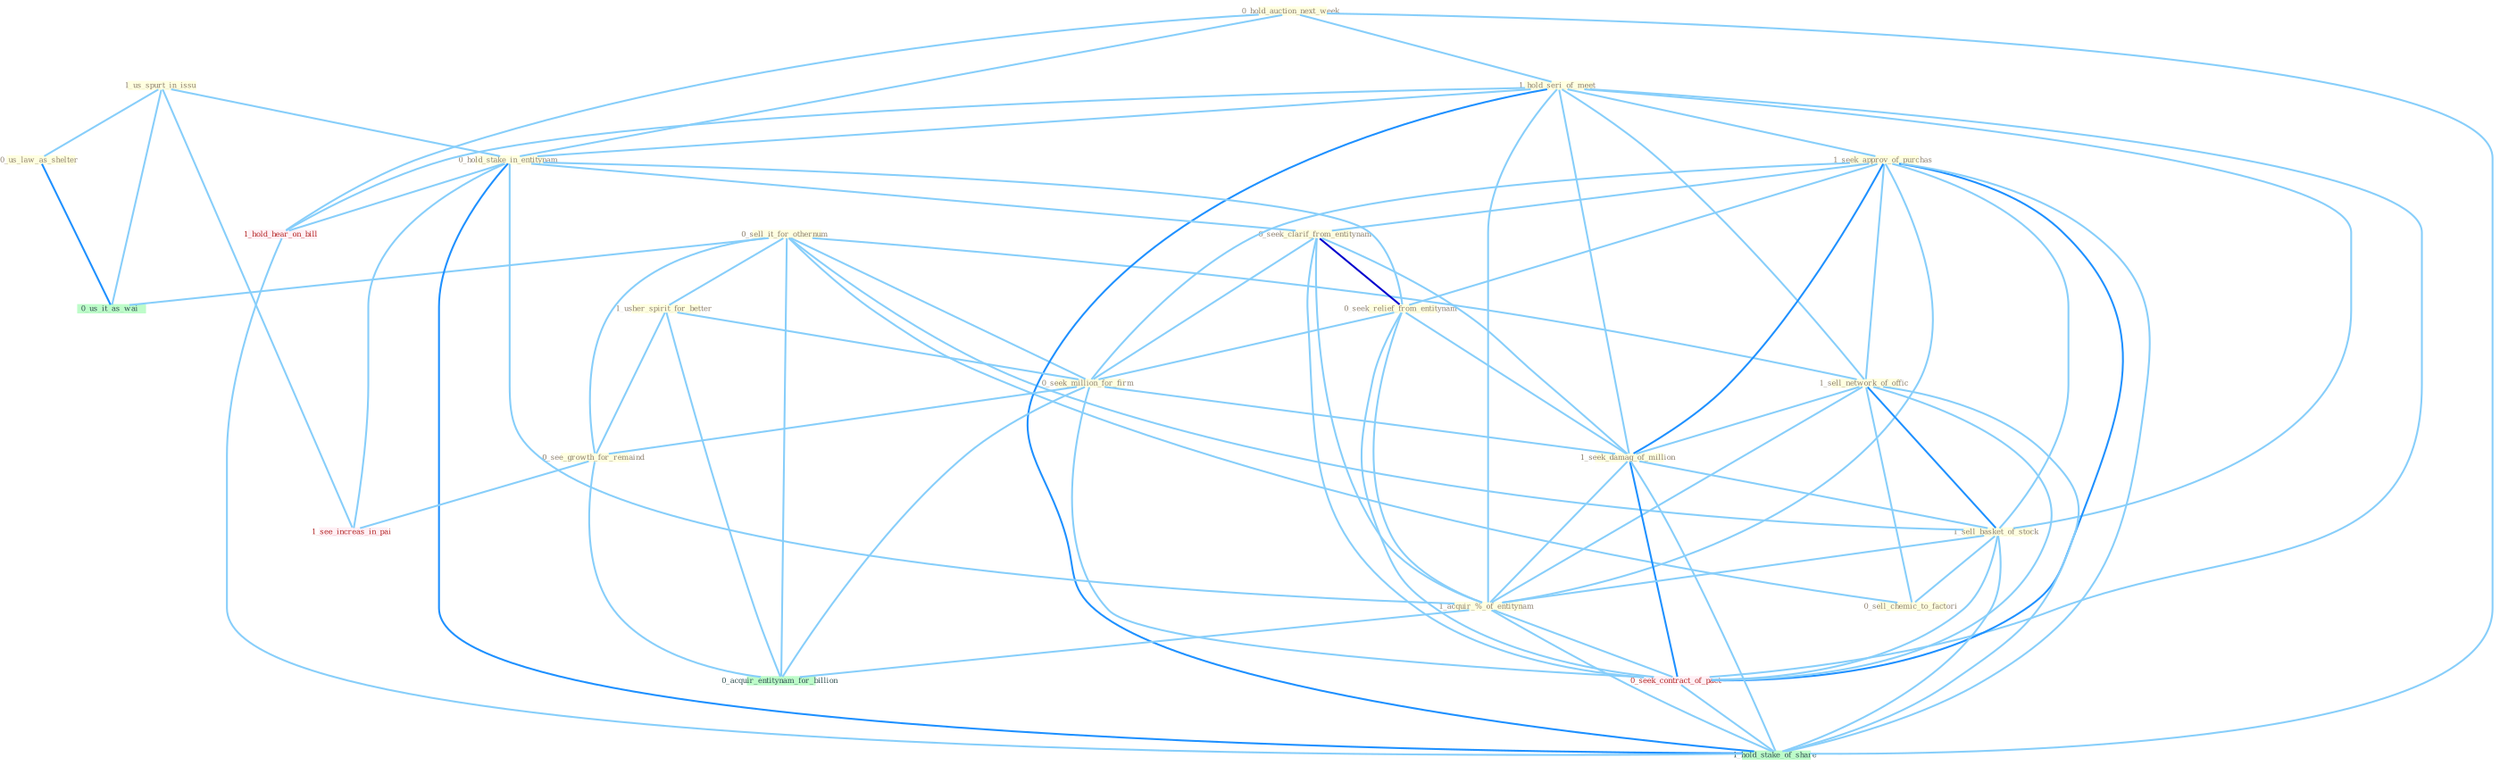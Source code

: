 Graph G{ 
    node
    [shape=polygon,style=filled,width=.5,height=.06,color="#BDFCC9",fixedsize=true,fontsize=4,
    fontcolor="#2f4f4f"];
    {node
    [color="#ffffe0", fontcolor="#8b7d6b"] "0_sell_it_for_othernum " "0_hold_auction_next_week " "1_us_spurt_in_issu " "1_hold_seri_of_meet " "0_hold_stake_in_entitynam " "1_seek_approv_of_purchas " "0_seek_clarif_from_entitynam " "1_usher_spirit_for_better " "0_us_law_as_shelter " "0_seek_relief_from_entitynam " "1_sell_network_of_offic " "0_seek_million_for_firm " "0_see_growth_for_remaind " "1_seek_damag_of_million " "1_sell_basket_of_stock " "0_sell_chemic_to_factori " "1_acquir_%_of_entitynam "}
{node [color="#fff0f5", fontcolor="#b22222"] "0_seek_contract_of_pact " "1_see_increas_in_pai " "1_hold_hear_on_bill "}
edge [color="#B0E2FF"];

	"0_sell_it_for_othernum " -- "1_usher_spirit_for_better " [w="1", color="#87cefa" ];
	"0_sell_it_for_othernum " -- "1_sell_network_of_offic " [w="1", color="#87cefa" ];
	"0_sell_it_for_othernum " -- "0_seek_million_for_firm " [w="1", color="#87cefa" ];
	"0_sell_it_for_othernum " -- "0_see_growth_for_remaind " [w="1", color="#87cefa" ];
	"0_sell_it_for_othernum " -- "1_sell_basket_of_stock " [w="1", color="#87cefa" ];
	"0_sell_it_for_othernum " -- "0_sell_chemic_to_factori " [w="1", color="#87cefa" ];
	"0_sell_it_for_othernum " -- "0_us_it_as_wai " [w="1", color="#87cefa" ];
	"0_sell_it_for_othernum " -- "0_acquir_entitynam_for_billion " [w="1", color="#87cefa" ];
	"0_hold_auction_next_week " -- "1_hold_seri_of_meet " [w="1", color="#87cefa" ];
	"0_hold_auction_next_week " -- "0_hold_stake_in_entitynam " [w="1", color="#87cefa" ];
	"0_hold_auction_next_week " -- "1_hold_hear_on_bill " [w="1", color="#87cefa" ];
	"0_hold_auction_next_week " -- "1_hold_stake_of_share " [w="1", color="#87cefa" ];
	"1_us_spurt_in_issu " -- "0_hold_stake_in_entitynam " [w="1", color="#87cefa" ];
	"1_us_spurt_in_issu " -- "0_us_law_as_shelter " [w="1", color="#87cefa" ];
	"1_us_spurt_in_issu " -- "0_us_it_as_wai " [w="1", color="#87cefa" ];
	"1_us_spurt_in_issu " -- "1_see_increas_in_pai " [w="1", color="#87cefa" ];
	"1_hold_seri_of_meet " -- "0_hold_stake_in_entitynam " [w="1", color="#87cefa" ];
	"1_hold_seri_of_meet " -- "1_seek_approv_of_purchas " [w="1", color="#87cefa" ];
	"1_hold_seri_of_meet " -- "1_sell_network_of_offic " [w="1", color="#87cefa" ];
	"1_hold_seri_of_meet " -- "1_seek_damag_of_million " [w="1", color="#87cefa" ];
	"1_hold_seri_of_meet " -- "1_sell_basket_of_stock " [w="1", color="#87cefa" ];
	"1_hold_seri_of_meet " -- "1_acquir_%_of_entitynam " [w="1", color="#87cefa" ];
	"1_hold_seri_of_meet " -- "0_seek_contract_of_pact " [w="1", color="#87cefa" ];
	"1_hold_seri_of_meet " -- "1_hold_hear_on_bill " [w="1", color="#87cefa" ];
	"1_hold_seri_of_meet " -- "1_hold_stake_of_share " [w="2", color="#1e90ff" , len=0.8];
	"0_hold_stake_in_entitynam " -- "0_seek_clarif_from_entitynam " [w="1", color="#87cefa" ];
	"0_hold_stake_in_entitynam " -- "0_seek_relief_from_entitynam " [w="1", color="#87cefa" ];
	"0_hold_stake_in_entitynam " -- "1_acquir_%_of_entitynam " [w="1", color="#87cefa" ];
	"0_hold_stake_in_entitynam " -- "1_see_increas_in_pai " [w="1", color="#87cefa" ];
	"0_hold_stake_in_entitynam " -- "1_hold_hear_on_bill " [w="1", color="#87cefa" ];
	"0_hold_stake_in_entitynam " -- "1_hold_stake_of_share " [w="2", color="#1e90ff" , len=0.8];
	"1_seek_approv_of_purchas " -- "0_seek_clarif_from_entitynam " [w="1", color="#87cefa" ];
	"1_seek_approv_of_purchas " -- "0_seek_relief_from_entitynam " [w="1", color="#87cefa" ];
	"1_seek_approv_of_purchas " -- "1_sell_network_of_offic " [w="1", color="#87cefa" ];
	"1_seek_approv_of_purchas " -- "0_seek_million_for_firm " [w="1", color="#87cefa" ];
	"1_seek_approv_of_purchas " -- "1_seek_damag_of_million " [w="2", color="#1e90ff" , len=0.8];
	"1_seek_approv_of_purchas " -- "1_sell_basket_of_stock " [w="1", color="#87cefa" ];
	"1_seek_approv_of_purchas " -- "1_acquir_%_of_entitynam " [w="1", color="#87cefa" ];
	"1_seek_approv_of_purchas " -- "0_seek_contract_of_pact " [w="2", color="#1e90ff" , len=0.8];
	"1_seek_approv_of_purchas " -- "1_hold_stake_of_share " [w="1", color="#87cefa" ];
	"0_seek_clarif_from_entitynam " -- "0_seek_relief_from_entitynam " [w="3", color="#0000cd" , len=0.6];
	"0_seek_clarif_from_entitynam " -- "0_seek_million_for_firm " [w="1", color="#87cefa" ];
	"0_seek_clarif_from_entitynam " -- "1_seek_damag_of_million " [w="1", color="#87cefa" ];
	"0_seek_clarif_from_entitynam " -- "1_acquir_%_of_entitynam " [w="1", color="#87cefa" ];
	"0_seek_clarif_from_entitynam " -- "0_seek_contract_of_pact " [w="1", color="#87cefa" ];
	"1_usher_spirit_for_better " -- "0_seek_million_for_firm " [w="1", color="#87cefa" ];
	"1_usher_spirit_for_better " -- "0_see_growth_for_remaind " [w="1", color="#87cefa" ];
	"1_usher_spirit_for_better " -- "0_acquir_entitynam_for_billion " [w="1", color="#87cefa" ];
	"0_us_law_as_shelter " -- "0_us_it_as_wai " [w="2", color="#1e90ff" , len=0.8];
	"0_seek_relief_from_entitynam " -- "0_seek_million_for_firm " [w="1", color="#87cefa" ];
	"0_seek_relief_from_entitynam " -- "1_seek_damag_of_million " [w="1", color="#87cefa" ];
	"0_seek_relief_from_entitynam " -- "1_acquir_%_of_entitynam " [w="1", color="#87cefa" ];
	"0_seek_relief_from_entitynam " -- "0_seek_contract_of_pact " [w="1", color="#87cefa" ];
	"1_sell_network_of_offic " -- "1_seek_damag_of_million " [w="1", color="#87cefa" ];
	"1_sell_network_of_offic " -- "1_sell_basket_of_stock " [w="2", color="#1e90ff" , len=0.8];
	"1_sell_network_of_offic " -- "0_sell_chemic_to_factori " [w="1", color="#87cefa" ];
	"1_sell_network_of_offic " -- "1_acquir_%_of_entitynam " [w="1", color="#87cefa" ];
	"1_sell_network_of_offic " -- "0_seek_contract_of_pact " [w="1", color="#87cefa" ];
	"1_sell_network_of_offic " -- "1_hold_stake_of_share " [w="1", color="#87cefa" ];
	"0_seek_million_for_firm " -- "0_see_growth_for_remaind " [w="1", color="#87cefa" ];
	"0_seek_million_for_firm " -- "1_seek_damag_of_million " [w="1", color="#87cefa" ];
	"0_seek_million_for_firm " -- "0_seek_contract_of_pact " [w="1", color="#87cefa" ];
	"0_seek_million_for_firm " -- "0_acquir_entitynam_for_billion " [w="1", color="#87cefa" ];
	"0_see_growth_for_remaind " -- "0_acquir_entitynam_for_billion " [w="1", color="#87cefa" ];
	"0_see_growth_for_remaind " -- "1_see_increas_in_pai " [w="1", color="#87cefa" ];
	"1_seek_damag_of_million " -- "1_sell_basket_of_stock " [w="1", color="#87cefa" ];
	"1_seek_damag_of_million " -- "1_acquir_%_of_entitynam " [w="1", color="#87cefa" ];
	"1_seek_damag_of_million " -- "0_seek_contract_of_pact " [w="2", color="#1e90ff" , len=0.8];
	"1_seek_damag_of_million " -- "1_hold_stake_of_share " [w="1", color="#87cefa" ];
	"1_sell_basket_of_stock " -- "0_sell_chemic_to_factori " [w="1", color="#87cefa" ];
	"1_sell_basket_of_stock " -- "1_acquir_%_of_entitynam " [w="1", color="#87cefa" ];
	"1_sell_basket_of_stock " -- "0_seek_contract_of_pact " [w="1", color="#87cefa" ];
	"1_sell_basket_of_stock " -- "1_hold_stake_of_share " [w="1", color="#87cefa" ];
	"1_acquir_%_of_entitynam " -- "0_seek_contract_of_pact " [w="1", color="#87cefa" ];
	"1_acquir_%_of_entitynam " -- "0_acquir_entitynam_for_billion " [w="1", color="#87cefa" ];
	"1_acquir_%_of_entitynam " -- "1_hold_stake_of_share " [w="1", color="#87cefa" ];
	"0_seek_contract_of_pact " -- "1_hold_stake_of_share " [w="1", color="#87cefa" ];
	"1_hold_hear_on_bill " -- "1_hold_stake_of_share " [w="1", color="#87cefa" ];
}